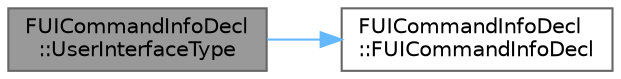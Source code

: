 digraph "FUICommandInfoDecl::UserInterfaceType"
{
 // INTERACTIVE_SVG=YES
 // LATEX_PDF_SIZE
  bgcolor="transparent";
  edge [fontname=Helvetica,fontsize=10,labelfontname=Helvetica,labelfontsize=10];
  node [fontname=Helvetica,fontsize=10,shape=box,height=0.2,width=0.4];
  rankdir="LR";
  Node1 [id="Node000001",label="FUICommandInfoDecl\l::UserInterfaceType",height=0.2,width=0.4,color="gray40", fillcolor="grey60", style="filled", fontcolor="black",tooltip=" "];
  Node1 -> Node2 [id="edge1_Node000001_Node000002",color="steelblue1",style="solid",tooltip=" "];
  Node2 [id="Node000002",label="FUICommandInfoDecl\l::FUICommandInfoDecl",height=0.2,width=0.4,color="grey40", fillcolor="white", style="filled",URL="$d4/d0a/classFUICommandInfoDecl.html#ac3a564f36434a378fcfab0b5587e8328",tooltip=" "];
}
